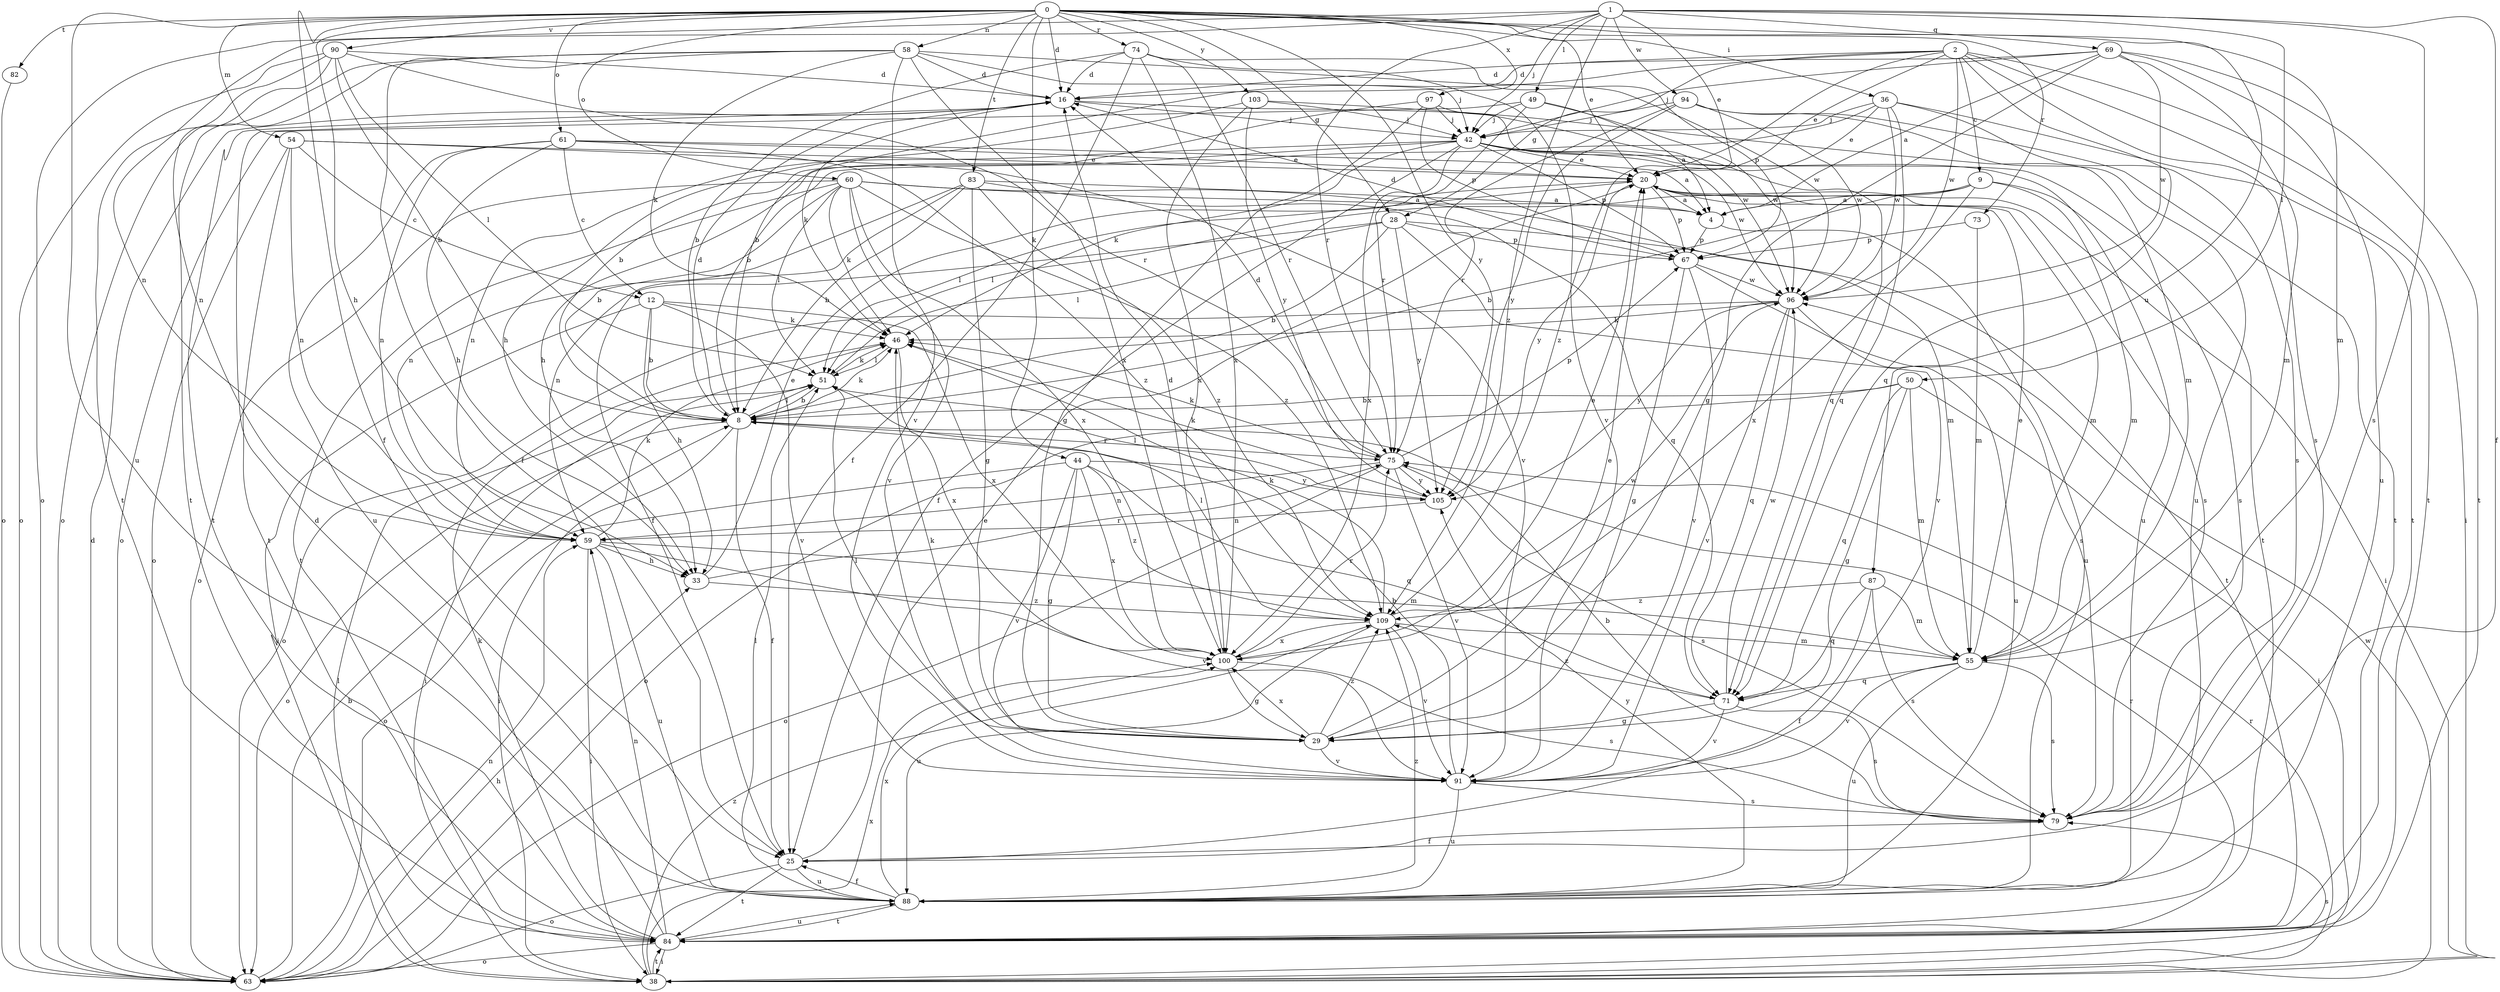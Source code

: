 strict digraph  {
0;
1;
2;
4;
8;
9;
12;
16;
20;
25;
28;
29;
33;
36;
38;
42;
44;
46;
49;
50;
51;
54;
55;
58;
59;
60;
61;
63;
67;
69;
71;
73;
74;
75;
79;
82;
83;
84;
87;
88;
90;
91;
94;
96;
97;
100;
103;
105;
109;
0 -> 16  [label=d];
0 -> 20  [label=e];
0 -> 25  [label=f];
0 -> 28  [label=g];
0 -> 33  [label=h];
0 -> 36  [label=i];
0 -> 44  [label=k];
0 -> 54  [label=m];
0 -> 55  [label=m];
0 -> 58  [label=n];
0 -> 60  [label=o];
0 -> 61  [label=o];
0 -> 73  [label=r];
0 -> 74  [label=r];
0 -> 82  [label=t];
0 -> 83  [label=t];
0 -> 87  [label=u];
0 -> 88  [label=u];
0 -> 90  [label=v];
0 -> 97  [label=x];
0 -> 103  [label=y];
0 -> 105  [label=y];
1 -> 20  [label=e];
1 -> 25  [label=f];
1 -> 42  [label=j];
1 -> 49  [label=l];
1 -> 50  [label=l];
1 -> 59  [label=n];
1 -> 63  [label=o];
1 -> 69  [label=q];
1 -> 75  [label=r];
1 -> 79  [label=s];
1 -> 94  [label=w];
1 -> 109  [label=z];
2 -> 8  [label=b];
2 -> 9  [label=c];
2 -> 16  [label=d];
2 -> 20  [label=e];
2 -> 28  [label=g];
2 -> 38  [label=i];
2 -> 71  [label=q];
2 -> 79  [label=s];
2 -> 84  [label=t];
2 -> 96  [label=w];
2 -> 109  [label=z];
4 -> 67  [label=p];
4 -> 88  [label=u];
8 -> 16  [label=d];
8 -> 25  [label=f];
8 -> 38  [label=i];
8 -> 46  [label=k];
8 -> 51  [label=l];
8 -> 63  [label=o];
8 -> 75  [label=r];
9 -> 4  [label=a];
9 -> 8  [label=b];
9 -> 51  [label=l];
9 -> 55  [label=m];
9 -> 79  [label=s];
9 -> 100  [label=x];
12 -> 8  [label=b];
12 -> 33  [label=h];
12 -> 38  [label=i];
12 -> 46  [label=k];
12 -> 91  [label=v];
12 -> 100  [label=x];
16 -> 42  [label=j];
16 -> 46  [label=k];
16 -> 71  [label=q];
16 -> 84  [label=t];
20 -> 4  [label=a];
20 -> 38  [label=i];
20 -> 51  [label=l];
20 -> 55  [label=m];
20 -> 67  [label=p];
20 -> 79  [label=s];
20 -> 105  [label=y];
25 -> 20  [label=e];
25 -> 63  [label=o];
25 -> 84  [label=t];
25 -> 88  [label=u];
28 -> 8  [label=b];
28 -> 51  [label=l];
28 -> 59  [label=n];
28 -> 67  [label=p];
28 -> 84  [label=t];
28 -> 91  [label=v];
28 -> 105  [label=y];
29 -> 20  [label=e];
29 -> 46  [label=k];
29 -> 51  [label=l];
29 -> 91  [label=v];
29 -> 100  [label=x];
29 -> 109  [label=z];
33 -> 20  [label=e];
33 -> 75  [label=r];
33 -> 109  [label=z];
36 -> 8  [label=b];
36 -> 20  [label=e];
36 -> 42  [label=j];
36 -> 71  [label=q];
36 -> 79  [label=s];
36 -> 84  [label=t];
36 -> 96  [label=w];
38 -> 51  [label=l];
38 -> 75  [label=r];
38 -> 79  [label=s];
38 -> 84  [label=t];
38 -> 96  [label=w];
38 -> 100  [label=x];
38 -> 109  [label=z];
42 -> 20  [label=e];
42 -> 25  [label=f];
42 -> 33  [label=h];
42 -> 46  [label=k];
42 -> 59  [label=n];
42 -> 67  [label=p];
42 -> 84  [label=t];
42 -> 88  [label=u];
42 -> 96  [label=w];
42 -> 100  [label=x];
44 -> 29  [label=g];
44 -> 63  [label=o];
44 -> 71  [label=q];
44 -> 91  [label=v];
44 -> 100  [label=x];
44 -> 105  [label=y];
44 -> 109  [label=z];
46 -> 51  [label=l];
46 -> 100  [label=x];
49 -> 4  [label=a];
49 -> 42  [label=j];
49 -> 63  [label=o];
49 -> 75  [label=r];
49 -> 96  [label=w];
50 -> 8  [label=b];
50 -> 29  [label=g];
50 -> 38  [label=i];
50 -> 55  [label=m];
50 -> 63  [label=o];
50 -> 71  [label=q];
51 -> 8  [label=b];
51 -> 38  [label=i];
51 -> 46  [label=k];
54 -> 12  [label=c];
54 -> 20  [label=e];
54 -> 59  [label=n];
54 -> 63  [label=o];
54 -> 84  [label=t];
54 -> 91  [label=v];
55 -> 20  [label=e];
55 -> 71  [label=q];
55 -> 79  [label=s];
55 -> 88  [label=u];
55 -> 91  [label=v];
58 -> 16  [label=d];
58 -> 25  [label=f];
58 -> 42  [label=j];
58 -> 46  [label=k];
58 -> 63  [label=o];
58 -> 84  [label=t];
58 -> 91  [label=v];
58 -> 96  [label=w];
58 -> 100  [label=x];
59 -> 33  [label=h];
59 -> 38  [label=i];
59 -> 46  [label=k];
59 -> 55  [label=m];
59 -> 88  [label=u];
59 -> 91  [label=v];
60 -> 4  [label=a];
60 -> 8  [label=b];
60 -> 46  [label=k];
60 -> 51  [label=l];
60 -> 55  [label=m];
60 -> 63  [label=o];
60 -> 84  [label=t];
60 -> 91  [label=v];
60 -> 100  [label=x];
60 -> 109  [label=z];
61 -> 4  [label=a];
61 -> 12  [label=c];
61 -> 20  [label=e];
61 -> 33  [label=h];
61 -> 59  [label=n];
61 -> 88  [label=u];
61 -> 109  [label=z];
63 -> 8  [label=b];
63 -> 16  [label=d];
63 -> 33  [label=h];
63 -> 59  [label=n];
67 -> 16  [label=d];
67 -> 29  [label=g];
67 -> 79  [label=s];
67 -> 91  [label=v];
67 -> 96  [label=w];
69 -> 4  [label=a];
69 -> 16  [label=d];
69 -> 29  [label=g];
69 -> 42  [label=j];
69 -> 55  [label=m];
69 -> 84  [label=t];
69 -> 88  [label=u];
69 -> 96  [label=w];
71 -> 29  [label=g];
71 -> 79  [label=s];
71 -> 91  [label=v];
71 -> 96  [label=w];
71 -> 109  [label=z];
73 -> 55  [label=m];
73 -> 67  [label=p];
74 -> 8  [label=b];
74 -> 16  [label=d];
74 -> 25  [label=f];
74 -> 67  [label=p];
74 -> 75  [label=r];
74 -> 91  [label=v];
74 -> 100  [label=x];
75 -> 16  [label=d];
75 -> 46  [label=k];
75 -> 59  [label=n];
75 -> 63  [label=o];
75 -> 67  [label=p];
75 -> 79  [label=s];
75 -> 91  [label=v];
75 -> 105  [label=y];
79 -> 8  [label=b];
79 -> 25  [label=f];
82 -> 63  [label=o];
83 -> 4  [label=a];
83 -> 8  [label=b];
83 -> 25  [label=f];
83 -> 29  [label=g];
83 -> 59  [label=n];
83 -> 71  [label=q];
83 -> 109  [label=z];
84 -> 16  [label=d];
84 -> 38  [label=i];
84 -> 46  [label=k];
84 -> 59  [label=n];
84 -> 63  [label=o];
84 -> 75  [label=r];
84 -> 88  [label=u];
87 -> 25  [label=f];
87 -> 55  [label=m];
87 -> 71  [label=q];
87 -> 79  [label=s];
87 -> 109  [label=z];
88 -> 25  [label=f];
88 -> 51  [label=l];
88 -> 84  [label=t];
88 -> 100  [label=x];
88 -> 105  [label=y];
88 -> 109  [label=z];
90 -> 8  [label=b];
90 -> 16  [label=d];
90 -> 51  [label=l];
90 -> 59  [label=n];
90 -> 63  [label=o];
90 -> 75  [label=r];
90 -> 84  [label=t];
91 -> 8  [label=b];
91 -> 79  [label=s];
91 -> 88  [label=u];
94 -> 42  [label=j];
94 -> 75  [label=r];
94 -> 84  [label=t];
94 -> 88  [label=u];
94 -> 96  [label=w];
94 -> 105  [label=y];
96 -> 46  [label=k];
96 -> 63  [label=o];
96 -> 71  [label=q];
96 -> 88  [label=u];
96 -> 91  [label=v];
96 -> 105  [label=y];
97 -> 8  [label=b];
97 -> 29  [label=g];
97 -> 42  [label=j];
97 -> 67  [label=p];
97 -> 96  [label=w];
100 -> 16  [label=d];
100 -> 29  [label=g];
100 -> 75  [label=r];
100 -> 79  [label=s];
100 -> 96  [label=w];
103 -> 33  [label=h];
103 -> 42  [label=j];
103 -> 55  [label=m];
103 -> 100  [label=x];
103 -> 105  [label=y];
105 -> 46  [label=k];
105 -> 51  [label=l];
105 -> 59  [label=n];
109 -> 20  [label=e];
109 -> 46  [label=k];
109 -> 51  [label=l];
109 -> 55  [label=m];
109 -> 88  [label=u];
109 -> 91  [label=v];
109 -> 100  [label=x];
}

